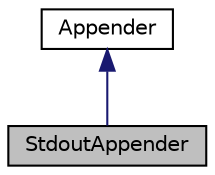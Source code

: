digraph "StdoutAppender"
{
  edge [fontname="Helvetica",fontsize="10",labelfontname="Helvetica",labelfontsize="10"];
  node [fontname="Helvetica",fontsize="10",shape=record];
  Node0 [label="StdoutAppender",height=0.2,width=0.4,color="black", fillcolor="grey75", style="filled", fontcolor="black"];
  Node1 -> Node0 [dir="back",color="midnightblue",fontsize="10",style="solid"];
  Node1 [label="Appender",height=0.2,width=0.4,color="black", fillcolor="white", style="filled",URL="$classAppender.html",tooltip="\输出器的虚基类 "];
}
